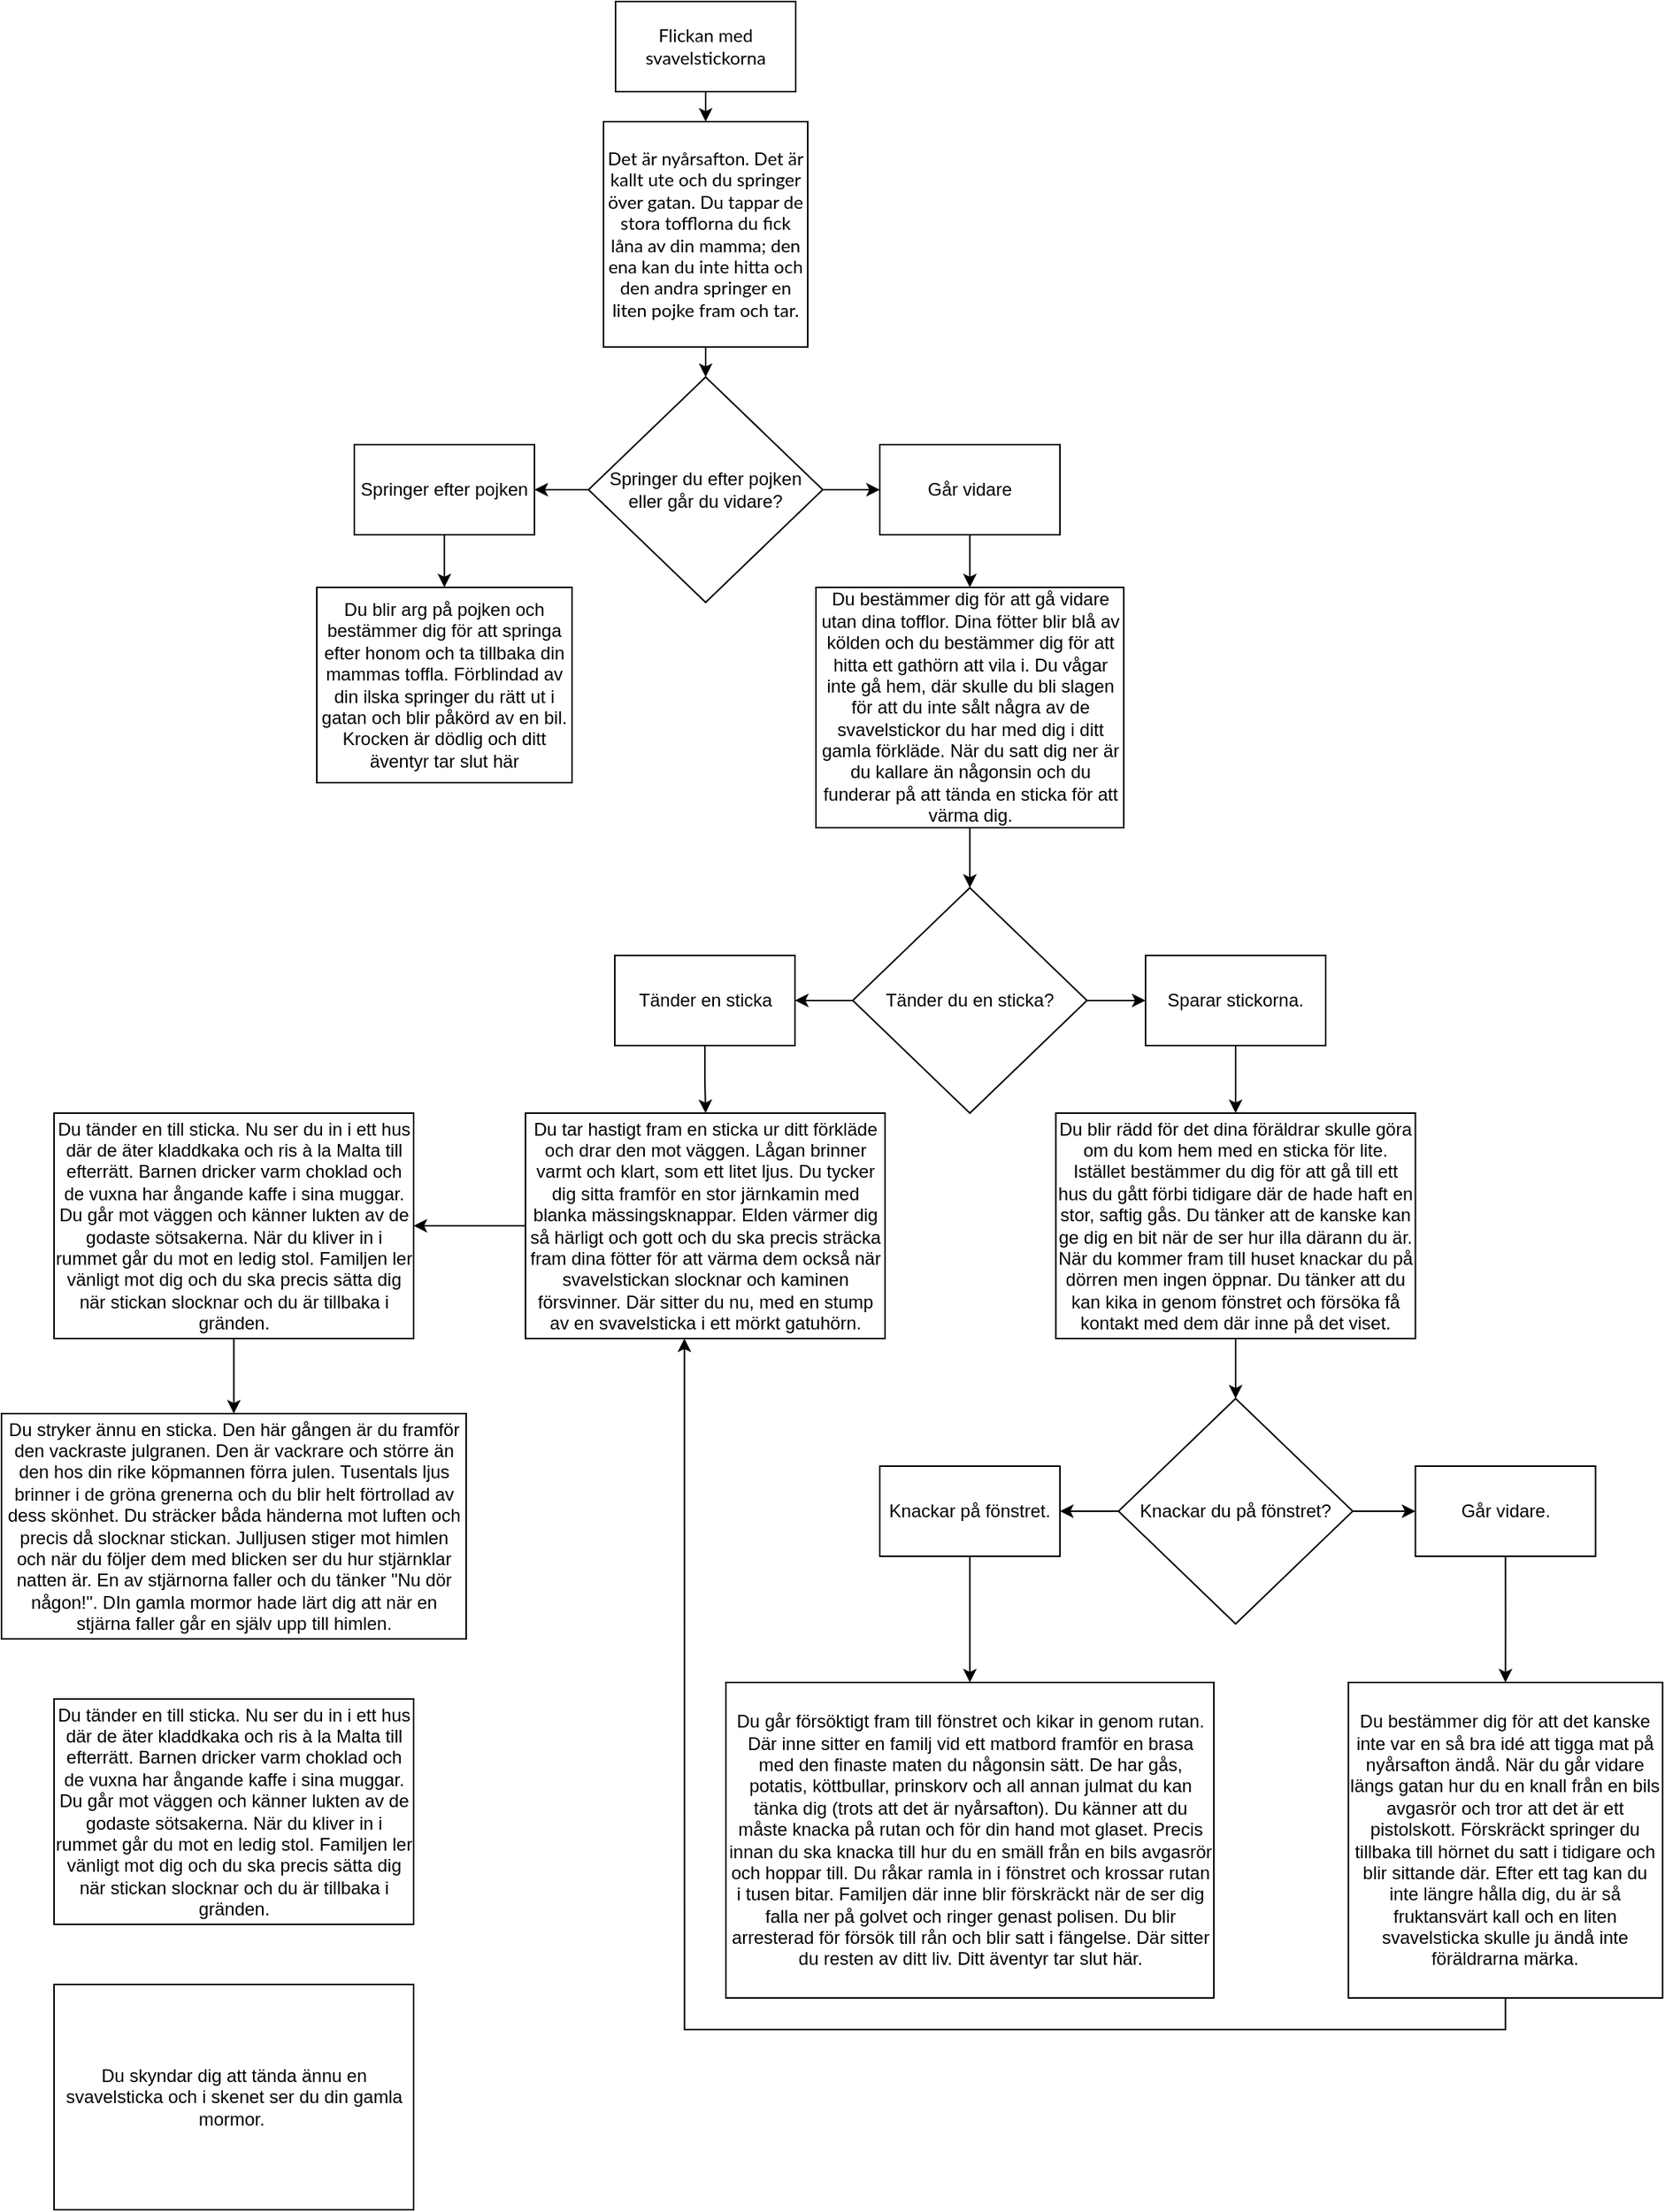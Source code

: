 <mxfile version="13.7.9" type="github">
  <diagram id="jdRcSwUgP4hVE9HtZku5" name="Page-1">
    <mxGraphModel dx="2310" dy="783" grid="1" gridSize="10" guides="1" tooltips="1" connect="1" arrows="1" fold="1" page="1" pageScale="1" pageWidth="827" pageHeight="1169" math="0" shadow="0">
      <root>
        <mxCell id="0" />
        <mxCell id="1" parent="0" />
        <mxCell id="UX_-AMyyP0LKr-C7d2qy-6" style="edgeStyle=orthogonalEdgeStyle;rounded=0;orthogonalLoop=1;jettySize=auto;html=1;exitX=0.5;exitY=1;exitDx=0;exitDy=0;entryX=0.5;entryY=0;entryDx=0;entryDy=0;" parent="1" source="UX_-AMyyP0LKr-C7d2qy-1" target="UX_-AMyyP0LKr-C7d2qy-3" edge="1">
          <mxGeometry relative="1" as="geometry" />
        </mxCell>
        <mxCell id="UX_-AMyyP0LKr-C7d2qy-1" value="&lt;font face=&quot;Lato&quot; data-font-src=&quot;https://fonts.googleapis.com/css?family=Lato&quot;&gt;Flickan med svavelstickorna&lt;/font&gt;" style="rounded=0;whiteSpace=wrap;html=1;" parent="1" vertex="1">
          <mxGeometry x="354" y="50" width="120" height="60" as="geometry" />
        </mxCell>
        <mxCell id="UX_-AMyyP0LKr-C7d2qy-5" style="edgeStyle=orthogonalEdgeStyle;rounded=0;orthogonalLoop=1;jettySize=auto;html=1;exitX=0.5;exitY=1;exitDx=0;exitDy=0;entryX=0.5;entryY=0;entryDx=0;entryDy=0;" parent="1" source="UX_-AMyyP0LKr-C7d2qy-3" target="UX_-AMyyP0LKr-C7d2qy-4" edge="1">
          <mxGeometry relative="1" as="geometry" />
        </mxCell>
        <mxCell id="UX_-AMyyP0LKr-C7d2qy-3" value="&lt;font face=&quot;Lato&quot; data-font-src=&quot;https://fonts.googleapis.com/css?family=Lato&quot;&gt;Det är nyårsafton. Det är kallt ute och du springer över gatan. Du tappar de stora tofflorna du fick låna av din mamma; den ena kan du inte hitta och den andra springer en liten pojke fram och tar.&lt;/font&gt;" style="rounded=0;whiteSpace=wrap;html=1;" parent="1" vertex="1">
          <mxGeometry x="346" y="130" width="136" height="150" as="geometry" />
        </mxCell>
        <mxCell id="VmeXF4eYFCnjakDmaYNP-16" style="edgeStyle=orthogonalEdgeStyle;rounded=0;orthogonalLoop=1;jettySize=auto;html=1;exitX=0;exitY=0.5;exitDx=0;exitDy=0;entryX=1;entryY=0.5;entryDx=0;entryDy=0;" parent="1" source="UX_-AMyyP0LKr-C7d2qy-4" target="VmeXF4eYFCnjakDmaYNP-1" edge="1">
          <mxGeometry relative="1" as="geometry" />
        </mxCell>
        <mxCell id="VmeXF4eYFCnjakDmaYNP-18" style="edgeStyle=orthogonalEdgeStyle;rounded=0;orthogonalLoop=1;jettySize=auto;html=1;exitX=1;exitY=0.5;exitDx=0;exitDy=0;entryX=0;entryY=0.5;entryDx=0;entryDy=0;" parent="1" source="UX_-AMyyP0LKr-C7d2qy-4" target="VmeXF4eYFCnjakDmaYNP-2" edge="1">
          <mxGeometry relative="1" as="geometry" />
        </mxCell>
        <mxCell id="UX_-AMyyP0LKr-C7d2qy-4" value="Springer du efter pojken eller går du vidare?" style="rhombus;whiteSpace=wrap;html=1;" parent="1" vertex="1">
          <mxGeometry x="336" y="300" width="156" height="150" as="geometry" />
        </mxCell>
        <mxCell id="VmeXF4eYFCnjakDmaYNP-17" style="edgeStyle=orthogonalEdgeStyle;rounded=0;orthogonalLoop=1;jettySize=auto;html=1;exitX=0.5;exitY=1;exitDx=0;exitDy=0;entryX=0.5;entryY=0;entryDx=0;entryDy=0;" parent="1" source="VmeXF4eYFCnjakDmaYNP-1" target="VmeXF4eYFCnjakDmaYNP-3" edge="1">
          <mxGeometry relative="1" as="geometry" />
        </mxCell>
        <mxCell id="VmeXF4eYFCnjakDmaYNP-1" value="Springer efter pojken" style="rounded=0;whiteSpace=wrap;html=1;" parent="1" vertex="1">
          <mxGeometry x="180" y="345" width="120" height="60" as="geometry" />
        </mxCell>
        <mxCell id="VmeXF4eYFCnjakDmaYNP-19" style="edgeStyle=orthogonalEdgeStyle;rounded=0;orthogonalLoop=1;jettySize=auto;html=1;exitX=0.5;exitY=1;exitDx=0;exitDy=0;entryX=0.5;entryY=0;entryDx=0;entryDy=0;" parent="1" source="VmeXF4eYFCnjakDmaYNP-2" target="VmeXF4eYFCnjakDmaYNP-5" edge="1">
          <mxGeometry relative="1" as="geometry" />
        </mxCell>
        <mxCell id="VmeXF4eYFCnjakDmaYNP-2" value="Går vidare" style="rounded=0;whiteSpace=wrap;html=1;" parent="1" vertex="1">
          <mxGeometry x="530" y="345" width="120" height="60" as="geometry" />
        </mxCell>
        <mxCell id="VmeXF4eYFCnjakDmaYNP-3" value="Du blir arg på pojken och bestämmer dig för att springa efter honom och ta tillbaka din mammas toffla. Förblindad av din ilska springer du rätt ut i gatan och blir påkörd av en bil. Krocken är dödlig och ditt äventyr tar slut här" style="rounded=0;whiteSpace=wrap;html=1;" parent="1" vertex="1">
          <mxGeometry x="155" y="440" width="170" height="130" as="geometry" />
        </mxCell>
        <mxCell id="VmeXF4eYFCnjakDmaYNP-20" style="edgeStyle=orthogonalEdgeStyle;rounded=0;orthogonalLoop=1;jettySize=auto;html=1;exitX=0.5;exitY=1;exitDx=0;exitDy=0;entryX=0.5;entryY=0;entryDx=0;entryDy=0;" parent="1" source="VmeXF4eYFCnjakDmaYNP-5" target="VmeXF4eYFCnjakDmaYNP-6" edge="1">
          <mxGeometry relative="1" as="geometry" />
        </mxCell>
        <mxCell id="VmeXF4eYFCnjakDmaYNP-5" value="Du bestämmer dig för att gå vidare utan dina tofflor. Dina fötter blir blå av kölden och du bestämmer dig för att hitta ett gathörn att vila i. Du vågar inte gå hem, där skulle du bli slagen för att du inte sålt några av de svavelstickor du har med dig i ditt gamla förkläde. När du satt dig ner är du kallare än någonsin och du funderar på att tända en sticka för att värma dig." style="rounded=0;whiteSpace=wrap;html=1;" parent="1" vertex="1">
          <mxGeometry x="487.5" y="440" width="205" height="160" as="geometry" />
        </mxCell>
        <mxCell id="VmeXF4eYFCnjakDmaYNP-21" style="edgeStyle=orthogonalEdgeStyle;rounded=0;orthogonalLoop=1;jettySize=auto;html=1;exitX=0;exitY=0.5;exitDx=0;exitDy=0;entryX=1;entryY=0.5;entryDx=0;entryDy=0;" parent="1" source="VmeXF4eYFCnjakDmaYNP-6" target="VmeXF4eYFCnjakDmaYNP-7" edge="1">
          <mxGeometry relative="1" as="geometry" />
        </mxCell>
        <mxCell id="VmeXF4eYFCnjakDmaYNP-22" style="edgeStyle=orthogonalEdgeStyle;rounded=0;orthogonalLoop=1;jettySize=auto;html=1;exitX=1;exitY=0.5;exitDx=0;exitDy=0;entryX=0;entryY=0.5;entryDx=0;entryDy=0;" parent="1" source="VmeXF4eYFCnjakDmaYNP-6" target="VmeXF4eYFCnjakDmaYNP-8" edge="1">
          <mxGeometry relative="1" as="geometry" />
        </mxCell>
        <mxCell id="VmeXF4eYFCnjakDmaYNP-6" value="Tänder du en sticka?" style="rhombus;whiteSpace=wrap;html=1;" parent="1" vertex="1">
          <mxGeometry x="512" y="640" width="156" height="150" as="geometry" />
        </mxCell>
        <mxCell id="VmeXF4eYFCnjakDmaYNP-24" style="edgeStyle=orthogonalEdgeStyle;rounded=0;orthogonalLoop=1;jettySize=auto;html=1;exitX=0.5;exitY=1;exitDx=0;exitDy=0;entryX=0.5;entryY=0;entryDx=0;entryDy=0;" parent="1" source="VmeXF4eYFCnjakDmaYNP-7" target="VmeXF4eYFCnjakDmaYNP-15" edge="1">
          <mxGeometry relative="1" as="geometry">
            <Array as="points">
              <mxPoint x="414" y="768" />
              <mxPoint x="414" y="768" />
              <mxPoint x="414" y="790" />
            </Array>
          </mxGeometry>
        </mxCell>
        <mxCell id="VmeXF4eYFCnjakDmaYNP-7" value="Tänder en sticka" style="rounded=0;whiteSpace=wrap;html=1;" parent="1" vertex="1">
          <mxGeometry x="353.5" y="685" width="120" height="60" as="geometry" />
        </mxCell>
        <mxCell id="VmeXF4eYFCnjakDmaYNP-23" style="edgeStyle=orthogonalEdgeStyle;rounded=0;orthogonalLoop=1;jettySize=auto;html=1;exitX=0.5;exitY=1;exitDx=0;exitDy=0;entryX=0.5;entryY=0;entryDx=0;entryDy=0;" parent="1" source="VmeXF4eYFCnjakDmaYNP-8" target="VmeXF4eYFCnjakDmaYNP-9" edge="1">
          <mxGeometry relative="1" as="geometry" />
        </mxCell>
        <mxCell id="VmeXF4eYFCnjakDmaYNP-8" value="Sparar stickorna." style="rounded=0;whiteSpace=wrap;html=1;" parent="1" vertex="1">
          <mxGeometry x="707" y="685" width="120" height="60" as="geometry" />
        </mxCell>
        <mxCell id="VmeXF4eYFCnjakDmaYNP-25" style="edgeStyle=orthogonalEdgeStyle;rounded=0;orthogonalLoop=1;jettySize=auto;html=1;exitX=0.5;exitY=1;exitDx=0;exitDy=0;entryX=0.5;entryY=0;entryDx=0;entryDy=0;" parent="1" source="VmeXF4eYFCnjakDmaYNP-9" target="VmeXF4eYFCnjakDmaYNP-10" edge="1">
          <mxGeometry relative="1" as="geometry" />
        </mxCell>
        <mxCell id="VmeXF4eYFCnjakDmaYNP-9" value="Du blir rädd för det dina föräldrar skulle göra om du kom hem med en sticka för lite. Istället bestämmer du dig för att gå till ett hus du gått förbi tidigare där de hade haft en stor, saftig gås. Du tänker att de kanske kan ge dig en bit när de ser hur illa därann du är.&lt;br&gt;När du kommer fram till huset knackar du på dörren men ingen öppnar. Du tänker att du kan kika in genom fönstret och försöka få kontakt med dem där inne på det viset." style="rounded=0;whiteSpace=wrap;html=1;" parent="1" vertex="1">
          <mxGeometry x="647.25" y="790" width="239.5" height="150" as="geometry" />
        </mxCell>
        <mxCell id="VmeXF4eYFCnjakDmaYNP-26" style="edgeStyle=orthogonalEdgeStyle;rounded=0;orthogonalLoop=1;jettySize=auto;html=1;exitX=0;exitY=0.5;exitDx=0;exitDy=0;entryX=1;entryY=0.5;entryDx=0;entryDy=0;" parent="1" source="VmeXF4eYFCnjakDmaYNP-10" target="VmeXF4eYFCnjakDmaYNP-11" edge="1">
          <mxGeometry relative="1" as="geometry" />
        </mxCell>
        <mxCell id="VmeXF4eYFCnjakDmaYNP-27" style="edgeStyle=orthogonalEdgeStyle;rounded=0;orthogonalLoop=1;jettySize=auto;html=1;exitX=1;exitY=0.5;exitDx=0;exitDy=0;entryX=0;entryY=0.5;entryDx=0;entryDy=0;" parent="1" source="VmeXF4eYFCnjakDmaYNP-10" target="VmeXF4eYFCnjakDmaYNP-12" edge="1">
          <mxGeometry relative="1" as="geometry" />
        </mxCell>
        <mxCell id="VmeXF4eYFCnjakDmaYNP-10" value="Knackar du på fönstret?" style="rhombus;whiteSpace=wrap;html=1;" parent="1" vertex="1">
          <mxGeometry x="689" y="980" width="156" height="150" as="geometry" />
        </mxCell>
        <mxCell id="VmeXF4eYFCnjakDmaYNP-29" style="edgeStyle=orthogonalEdgeStyle;rounded=0;orthogonalLoop=1;jettySize=auto;html=1;exitX=0.5;exitY=1;exitDx=0;exitDy=0;entryX=0.5;entryY=0;entryDx=0;entryDy=0;" parent="1" source="VmeXF4eYFCnjakDmaYNP-11" target="VmeXF4eYFCnjakDmaYNP-13" edge="1">
          <mxGeometry relative="1" as="geometry" />
        </mxCell>
        <mxCell id="VmeXF4eYFCnjakDmaYNP-11" value="Knackar på fönstret." style="rounded=0;whiteSpace=wrap;html=1;" parent="1" vertex="1">
          <mxGeometry x="530" y="1025" width="120" height="60" as="geometry" />
        </mxCell>
        <mxCell id="VmeXF4eYFCnjakDmaYNP-28" style="edgeStyle=orthogonalEdgeStyle;rounded=0;orthogonalLoop=1;jettySize=auto;html=1;exitX=0.5;exitY=1;exitDx=0;exitDy=0;" parent="1" source="VmeXF4eYFCnjakDmaYNP-12" target="VmeXF4eYFCnjakDmaYNP-14" edge="1">
          <mxGeometry relative="1" as="geometry" />
        </mxCell>
        <mxCell id="VmeXF4eYFCnjakDmaYNP-12" value="Går vidare." style="rounded=0;whiteSpace=wrap;html=1;" parent="1" vertex="1">
          <mxGeometry x="886.75" y="1025" width="120" height="60" as="geometry" />
        </mxCell>
        <mxCell id="VmeXF4eYFCnjakDmaYNP-13" value="Du går försöktigt fram till fönstret och kikar in genom rutan. Där inne sitter en familj vid ett matbord framför en brasa med den finaste maten du någonsin sätt. De har gås, potatis, köttbullar, prinskorv och all annan julmat du kan tänka dig (trots att det är nyårsafton). Du känner att du måste knacka på rutan och för din hand mot glaset. Precis innan du ska knacka till hur du en smäll från en bils avgasrör och hoppar till. Du råkar ramla in i fönstret och krossar rutan i tusen bitar. Familjen där inne blir förskräckt när de ser dig falla ner på golvet och ringer genast polisen. Du blir arresterad för försök till rån och blir satt i fängelse. Där sitter du resten av ditt liv. Ditt äventyr tar slut här." style="rounded=0;whiteSpace=wrap;html=1;" parent="1" vertex="1">
          <mxGeometry x="427.5" y="1169" width="325" height="210" as="geometry" />
        </mxCell>
        <mxCell id="VmeXF4eYFCnjakDmaYNP-30" style="edgeStyle=orthogonalEdgeStyle;rounded=0;orthogonalLoop=1;jettySize=auto;html=1;entryX=0.442;entryY=1;entryDx=0;entryDy=0;entryPerimeter=0;" parent="1" source="VmeXF4eYFCnjakDmaYNP-14" target="VmeXF4eYFCnjakDmaYNP-15" edge="1">
          <mxGeometry relative="1" as="geometry">
            <Array as="points">
              <mxPoint x="947" y="1400" />
              <mxPoint x="400" y="1400" />
            </Array>
          </mxGeometry>
        </mxCell>
        <mxCell id="VmeXF4eYFCnjakDmaYNP-14" value="Du bestämmer dig för att det kanske inte var en så bra idé att tigga mat på nyårsafton ändå. När du går vidare längs gatan hur du en knall från en bils avgasrör och tror att det är ett pistolskott. Förskräckt springer du tillbaka till hörnet du satt i tidigare och blir sittande där. Efter ett tag kan du inte längre hålla dig, du är så fruktansvärt kall och en liten svavelsticka skulle ju ändå inte föräldrarna märka." style="rounded=0;whiteSpace=wrap;html=1;" parent="1" vertex="1">
          <mxGeometry x="842.13" y="1169" width="209.25" height="210" as="geometry" />
        </mxCell>
        <mxCell id="gKbjw1EVEYab7Ivw2q_o-3" style="edgeStyle=orthogonalEdgeStyle;rounded=0;orthogonalLoop=1;jettySize=auto;html=1;entryX=1;entryY=0.5;entryDx=0;entryDy=0;" edge="1" parent="1" source="VmeXF4eYFCnjakDmaYNP-15" target="gKbjw1EVEYab7Ivw2q_o-2">
          <mxGeometry relative="1" as="geometry" />
        </mxCell>
        <mxCell id="VmeXF4eYFCnjakDmaYNP-15" value="&lt;span&gt;Du tar hastigt fram en sticka ur ditt förkläde och drar den mot väggen. Lågan brinner varmt och klart, som ett litet ljus. Du tycker dig sitta framför en stor järnkamin med blanka mässingsknappar. Elden värmer dig så härligt och gott och du ska precis sträcka fram dina fötter för att värma dem också när svavelstickan slocknar och kaminen försvinner. Där sitter du nu, med en stump av en svavelsticka i ett mörkt gatuhörn.&lt;/span&gt;" style="rounded=0;whiteSpace=wrap;html=1;" parent="1" vertex="1">
          <mxGeometry x="294" y="790" width="239.5" height="150" as="geometry" />
        </mxCell>
        <mxCell id="gKbjw1EVEYab7Ivw2q_o-5" style="edgeStyle=orthogonalEdgeStyle;rounded=0;orthogonalLoop=1;jettySize=auto;html=1;entryX=0.5;entryY=0;entryDx=0;entryDy=0;" edge="1" parent="1" source="gKbjw1EVEYab7Ivw2q_o-2" target="gKbjw1EVEYab7Ivw2q_o-4">
          <mxGeometry relative="1" as="geometry" />
        </mxCell>
        <mxCell id="gKbjw1EVEYab7Ivw2q_o-2" value="&lt;span&gt;Du tänder en till sticka. Nu ser du in i ett hus där de äter kladdkaka och ris à la Malta till efterrätt. Barnen dricker varm choklad och de vuxna har ångande kaffe i sina muggar. Du går mot väggen och känner lukten av de godaste sötsakerna. När du kliver in i rummet går du mot en ledig stol. Familjen ler vänligt mot dig och du ska precis sätta dig när stickan slocknar och du är tillbaka i gränden.&lt;br&gt;&lt;/span&gt;" style="rounded=0;whiteSpace=wrap;html=1;" vertex="1" parent="1">
          <mxGeometry x="-20" y="790" width="239.5" height="150" as="geometry" />
        </mxCell>
        <mxCell id="gKbjw1EVEYab7Ivw2q_o-4" value="&lt;span&gt;Du stryker ännu en sticka. Den här gången är du framför den vackraste julgranen. Den är vackrare och större än den hos din rike köpmannen förra julen. Tusentals ljus brinner i de gröna grenerna och du blir helt förtrollad av dess skönhet. Du sträcker båda händerna mot luften och precis då slocknar stickan. Julljusen stiger mot himlen och när du följer dem med blicken ser du hur stjärnklar natten är. En av stjärnorna faller och du tänker &quot;Nu dör någon!&quot;. DIn gamla mormor hade lärt dig att när en stjärna faller går en själv upp till himlen.&lt;br&gt;&lt;/span&gt;" style="rounded=0;whiteSpace=wrap;html=1;" vertex="1" parent="1">
          <mxGeometry x="-55" y="990" width="309.5" height="150" as="geometry" />
        </mxCell>
        <mxCell id="gKbjw1EVEYab7Ivw2q_o-6" value="&lt;span&gt;Du tänder en till sticka. Nu ser du in i ett hus där de äter kladdkaka och ris à la Malta till efterrätt. Barnen dricker varm choklad och de vuxna har ångande kaffe i sina muggar. Du går mot väggen och känner lukten av de godaste sötsakerna. När du kliver in i rummet går du mot en ledig stol. Familjen ler vänligt mot dig och du ska precis sätta dig när stickan slocknar och du är tillbaka i gränden.&lt;br&gt;&lt;/span&gt;" style="rounded=0;whiteSpace=wrap;html=1;" vertex="1" parent="1">
          <mxGeometry x="-20" y="1180" width="239.5" height="150" as="geometry" />
        </mxCell>
        <mxCell id="gKbjw1EVEYab7Ivw2q_o-7" value="Du skyndar dig att tända ännu en svavelsticka och i skenet ser du din gamla mormor.&amp;nbsp;" style="rounded=0;whiteSpace=wrap;html=1;" vertex="1" parent="1">
          <mxGeometry x="-20" y="1370" width="239.5" height="150" as="geometry" />
        </mxCell>
      </root>
    </mxGraphModel>
  </diagram>
</mxfile>
